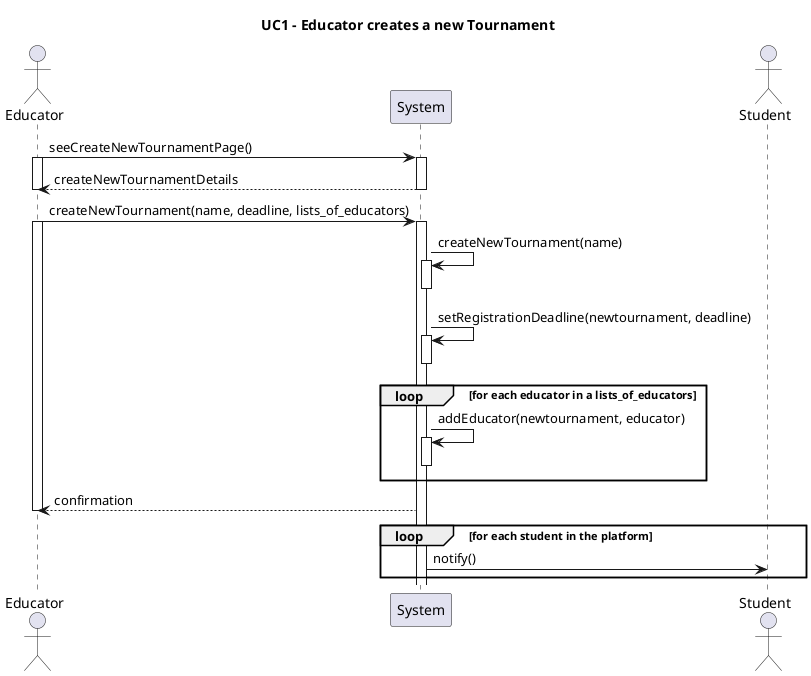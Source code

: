 @startuml UC1
title UC1 - Educator creates a new Tournament    

actor Educator

participant System
actor Student

Educator -> System ++: seeCreateNewTournamentPage()
activate Educator
System --> Educator--: createNewTournamentDetails
deactivate Educator

Educator -> System ++: createNewTournament(name, deadline, lists_of_educators)
activate Educator

System -> System ++: createNewTournament(name)
deactivate System

System -> System ++: setRegistrationDeadline(newtournament, deadline)
deactivate System

loop for each educator in a lists_of_educators
    System -> System ++: addEducator(newtournament, educator)
    deactivate System
end

System --> Educator : confirmation
deactivate Educator

loop for each student in the platform
    System -> Student : notify()

end


@enduml